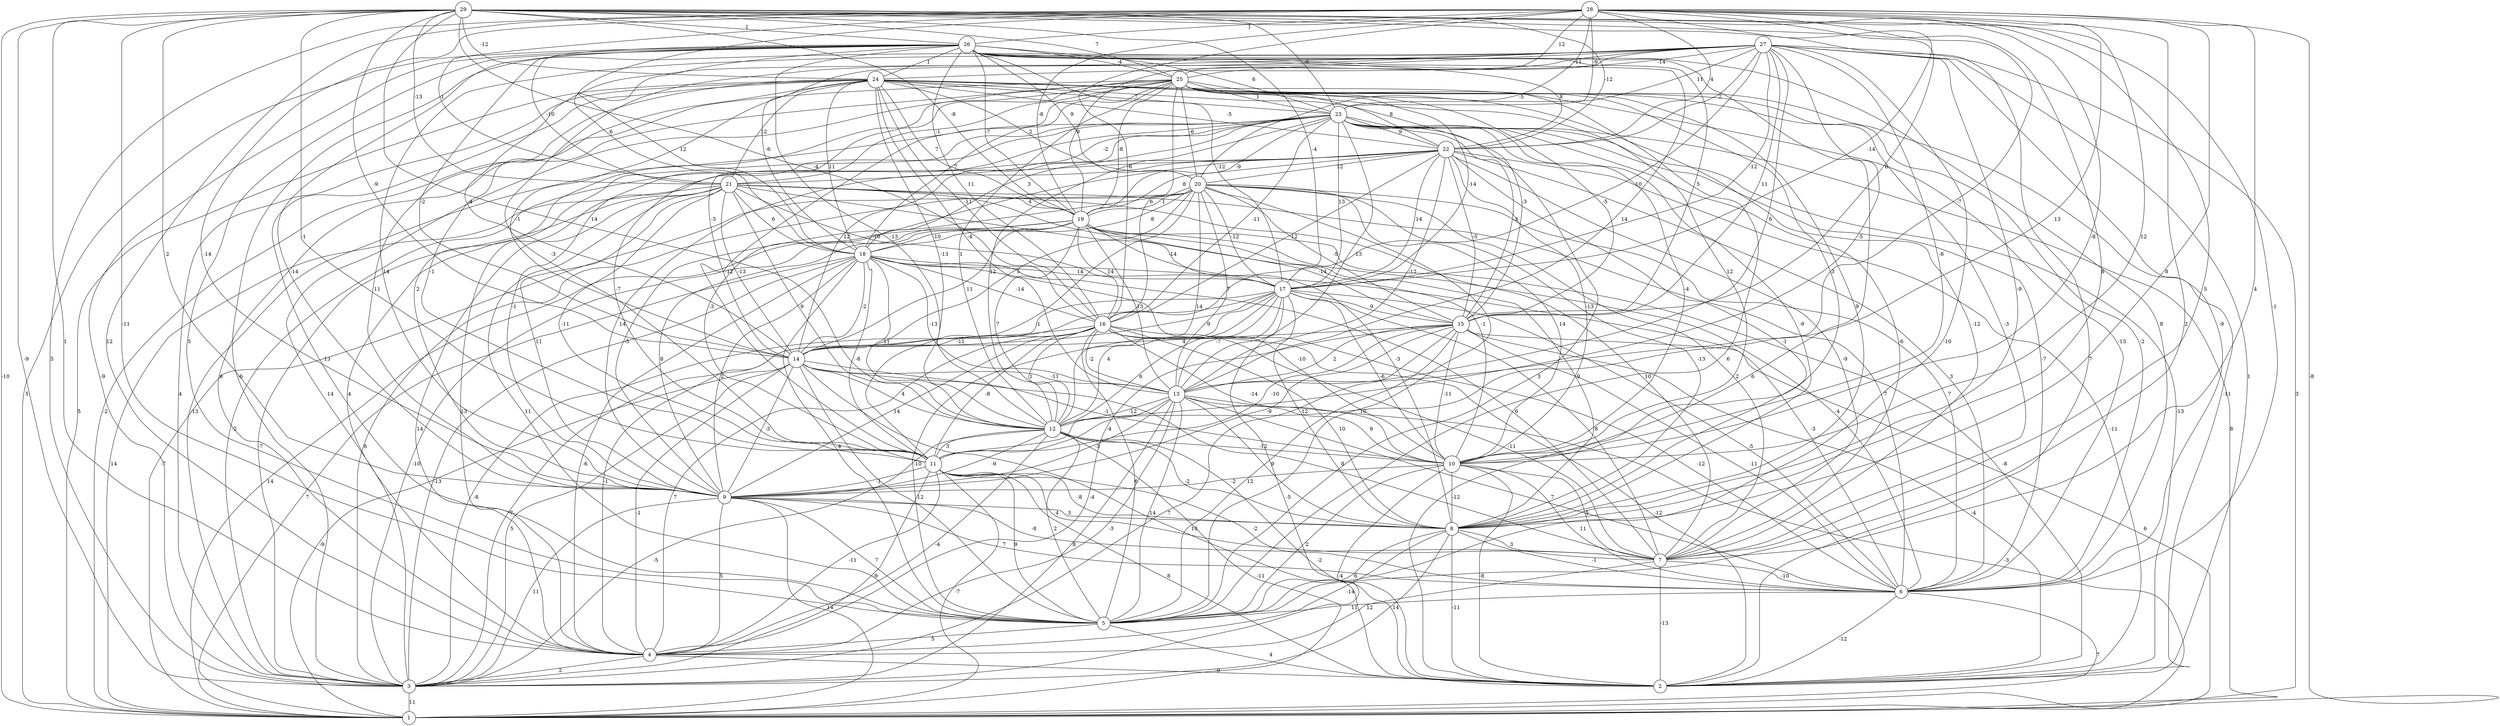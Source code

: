 graph { 
	 fontname="Helvetica,Arial,sans-serif" 
	 node [shape = circle]; 
	 29 -- 1 [label = "-10"];
	 29 -- 2 [label = "7"];
	 29 -- 3 [label = "-9"];
	 29 -- 4 [label = "1"];
	 29 -- 5 [label = "-11"];
	 29 -- 6 [label = "-1"];
	 29 -- 7 [label = "5"];
	 29 -- 8 [label = "8"];
	 29 -- 9 [label = "2"];
	 29 -- 10 [label = "-8"];
	 29 -- 11 [label = "-1"];
	 29 -- 12 [label = "14"];
	 29 -- 14 [label = "-9"];
	 29 -- 16 [label = "-4"];
	 29 -- 17 [label = "-4"];
	 29 -- 19 [label = "-8"];
	 29 -- 21 [label = "-13"];
	 29 -- 22 [label = "-12"];
	 29 -- 23 [label = "-6"];
	 29 -- 24 [label = "-12"];
	 29 -- 25 [label = "7"];
	 29 -- 26 [label = "1"];
	 28 -- 1 [label = "-8"];
	 28 -- 3 [label = "5"];
	 28 -- 4 [label = "12"];
	 28 -- 5 [label = "2"];
	 28 -- 7 [label = "4"];
	 28 -- 8 [label = "8"];
	 28 -- 9 [label = "-14"];
	 28 -- 10 [label = "12"];
	 28 -- 12 [label = "13"];
	 28 -- 13 [label = "-7"];
	 28 -- 15 [label = "6"];
	 28 -- 16 [label = "-6"];
	 28 -- 17 [label = "-14"];
	 28 -- 18 [label = "6"];
	 28 -- 19 [label = "-8"];
	 28 -- 20 [label = "-5"];
	 28 -- 21 [label = "1"];
	 28 -- 22 [label = "4"];
	 28 -- 23 [label = "-9"];
	 28 -- 25 [label = "12"];
	 28 -- 26 [label = "1"];
	 27 -- 1 [label = "3"];
	 27 -- 2 [label = "1"];
	 27 -- 3 [label = "-6"];
	 27 -- 5 [label = "-10"];
	 27 -- 6 [label = "-9"];
	 27 -- 8 [label = "-9"];
	 27 -- 9 [label = "14"];
	 27 -- 10 [label = "-8"];
	 27 -- 11 [label = "-3"];
	 27 -- 12 [label = "-5"];
	 27 -- 13 [label = "6"];
	 27 -- 14 [label = "-4"];
	 27 -- 15 [label = "11"];
	 27 -- 16 [label = "10"];
	 27 -- 17 [label = "-12"];
	 27 -- 18 [label = "-6"];
	 27 -- 19 [label = "9"];
	 27 -- 22 [label = "2"];
	 27 -- 23 [label = "11"];
	 27 -- 24 [label = "-11"];
	 27 -- 25 [label = "-14"];
	 26 -- 1 [label = "5"];
	 26 -- 2 [label = "6"];
	 26 -- 3 [label = "-9"];
	 26 -- 5 [label = "5"];
	 26 -- 6 [label = "8"];
	 26 -- 9 [label = "-14"];
	 26 -- 12 [label = "-13"];
	 26 -- 13 [label = "14"];
	 26 -- 14 [label = "-2"];
	 26 -- 15 [label = "5"];
	 26 -- 16 [label = "11"];
	 26 -- 17 [label = "-12"];
	 26 -- 18 [label = "12"];
	 26 -- 19 [label = "-7"];
	 26 -- 20 [label = "9"];
	 26 -- 21 [label = "-10"];
	 26 -- 22 [label = "8"];
	 26 -- 23 [label = "6"];
	 26 -- 24 [label = "1"];
	 26 -- 25 [label = "-4"];
	 25 -- 1 [label = "-2"];
	 25 -- 2 [label = "-11"];
	 25 -- 3 [label = "14"];
	 25 -- 4 [label = "6"];
	 25 -- 5 [label = "6"];
	 25 -- 6 [label = "-2"];
	 25 -- 7 [label = "-3"];
	 25 -- 8 [label = "9"];
	 25 -- 9 [label = "2"];
	 25 -- 10 [label = "3"];
	 25 -- 11 [label = "-12"];
	 25 -- 12 [label = "1"];
	 25 -- 14 [label = "-3"];
	 25 -- 15 [label = "-5"];
	 25 -- 16 [label = "6"];
	 25 -- 17 [label = "-14"];
	 25 -- 18 [label = "7"];
	 25 -- 19 [label = "-8"];
	 25 -- 20 [label = "-6"];
	 25 -- 21 [label = "-1"];
	 25 -- 22 [label = "8"];
	 25 -- 23 [label = "1"];
	 24 -- 1 [label = "5"];
	 24 -- 3 [label = "4"];
	 24 -- 5 [label = "13"];
	 24 -- 6 [label = "-13"];
	 24 -- 7 [label = "-12"];
	 24 -- 9 [label = "11"];
	 24 -- 10 [label = "12"];
	 24 -- 11 [label = "-1"];
	 24 -- 12 [label = "-13"];
	 24 -- 13 [label = "-4"];
	 24 -- 14 [label = "-1"];
	 24 -- 15 [label = "-3"];
	 24 -- 16 [label = "-11"];
	 24 -- 18 [label = "11"];
	 24 -- 19 [label = "7"];
	 24 -- 20 [label = "2"];
	 24 -- 21 [label = "12"];
	 24 -- 22 [label = "-5"];
	 24 -- 23 [label = "7"];
	 23 -- 1 [label = "8"];
	 23 -- 2 [label = "-13"];
	 23 -- 3 [label = "-13"];
	 23 -- 4 [label = "4"];
	 23 -- 5 [label = "3"];
	 23 -- 6 [label = "-7"];
	 23 -- 7 [label = "-6"];
	 23 -- 8 [label = "-9"];
	 23 -- 9 [label = "-1"];
	 23 -- 10 [label = "-4"];
	 23 -- 11 [label = "-7"];
	 23 -- 12 [label = "12"];
	 23 -- 13 [label = "-13"];
	 23 -- 14 [label = "12"];
	 23 -- 15 [label = "-3"];
	 23 -- 16 [label = "-11"];
	 23 -- 17 [label = "13"];
	 23 -- 18 [label = "3"];
	 23 -- 19 [label = "-9"];
	 23 -- 21 [label = "-2"];
	 23 -- 22 [label = "9"];
	 22 -- 2 [label = "-11"];
	 22 -- 3 [label = "-2"];
	 22 -- 4 [label = "13"];
	 22 -- 6 [label = "3"];
	 22 -- 7 [label = "-9"];
	 22 -- 8 [label = "-1"];
	 22 -- 9 [label = "14"];
	 22 -- 10 [label = "-13"];
	 22 -- 11 [label = "-3"];
	 22 -- 13 [label = "-12"];
	 22 -- 15 [label = "-5"];
	 22 -- 16 [label = "12"];
	 22 -- 17 [label = "14"];
	 22 -- 19 [label = "8"];
	 22 -- 20 [label = "12"];
	 21 -- 1 [label = "14"];
	 21 -- 3 [label = "-7"];
	 21 -- 4 [label = "14"];
	 21 -- 5 [label = "11"];
	 21 -- 6 [label = "7"];
	 21 -- 7 [label = "10"];
	 21 -- 8 [label = "-3"];
	 21 -- 9 [label = "11"];
	 21 -- 10 [label = "-1"];
	 21 -- 11 [label = "-11"];
	 21 -- 12 [label = "9"];
	 21 -- 14 [label = "-13"];
	 21 -- 17 [label = "-10"];
	 21 -- 18 [label = "6"];
	 21 -- 19 [label = "4"];
	 20 -- 1 [label = "-7"];
	 20 -- 3 [label = "6"];
	 20 -- 5 [label = "10"];
	 20 -- 6 [label = "7"];
	 20 -- 7 [label = "2"];
	 20 -- 8 [label = "-13"];
	 20 -- 9 [label = "-5"];
	 20 -- 10 [label = "14"];
	 20 -- 11 [label = "-1"];
	 20 -- 12 [label = "14"];
	 20 -- 13 [label = "7"];
	 20 -- 14 [label = "5"];
	 20 -- 15 [label = "-5"];
	 20 -- 17 [label = "-12"];
	 20 -- 18 [label = "8"];
	 20 -- 19 [label = "1"];
	 19 -- 1 [label = "14"];
	 19 -- 2 [label = "-8"];
	 19 -- 3 [label = "-10"];
	 19 -- 6 [label = "-4"];
	 19 -- 8 [label = "9"];
	 19 -- 9 [label = "8"];
	 19 -- 12 [label = "7"];
	 19 -- 13 [label = "13"];
	 19 -- 14 [label = "11"];
	 19 -- 15 [label = "-14"];
	 19 -- 16 [label = "14"];
	 19 -- 17 [label = "-14"];
	 19 -- 18 [label = "-10"];
	 18 -- 1 [label = "7"];
	 18 -- 3 [label = "-13"];
	 18 -- 4 [label = "-6"];
	 18 -- 5 [label = "-4"];
	 18 -- 6 [label = "-3"];
	 18 -- 7 [label = "6"];
	 18 -- 9 [label = "2"];
	 18 -- 10 [label = "-10"];
	 18 -- 11 [label = "-8"];
	 18 -- 12 [label = "11"];
	 18 -- 13 [label = "-13"];
	 18 -- 14 [label = "-2"];
	 18 -- 16 [label = "-14"];
	 18 -- 17 [label = "14"];
	 17 -- 2 [label = "-5"];
	 17 -- 3 [label = "-8"];
	 17 -- 4 [label = "-1"];
	 17 -- 5 [label = "-10"];
	 17 -- 6 [label = "-5"];
	 17 -- 7 [label = "8"];
	 17 -- 8 [label = "12"];
	 17 -- 10 [label = "-6"];
	 17 -- 11 [label = "6"];
	 17 -- 12 [label = "4"];
	 17 -- 13 [label = "-7"];
	 17 -- 14 [label = "9"];
	 17 -- 15 [label = "9"];
	 16 -- 2 [label = "-12"];
	 16 -- 3 [label = "7"];
	 16 -- 4 [label = "7"];
	 16 -- 5 [label = "6"];
	 16 -- 6 [label = "-12"];
	 16 -- 7 [label = "-11"];
	 16 -- 8 [label = "10"];
	 16 -- 9 [label = "14"];
	 16 -- 10 [label = "-14"];
	 16 -- 11 [label = "-8"];
	 16 -- 12 [label = "1"];
	 16 -- 13 [label = "-2"];
	 16 -- 14 [label = "-11"];
	 15 -- 1 [label = "6"];
	 15 -- 2 [label = "-4"];
	 15 -- 3 [label = "7"];
	 15 -- 4 [label = "-4"];
	 15 -- 5 [label = "12"];
	 15 -- 6 [label = "-11"];
	 15 -- 9 [label = "-9"];
	 15 -- 10 [label = "-11"];
	 15 -- 11 [label = "-10"];
	 15 -- 13 [label = "2"];
	 15 -- 14 [label = "4"];
	 14 -- 1 [label = "-9"];
	 14 -- 2 [label = "10"];
	 14 -- 3 [label = "5"];
	 14 -- 4 [label = "-1"];
	 14 -- 5 [label = "12"];
	 14 -- 7 [label = "8"];
	 14 -- 9 [label = "-3"];
	 14 -- 10 [label = "-1"];
	 14 -- 12 [label = "4"];
	 14 -- 13 [label = "-11"];
	 13 -- 1 [label = "-3"];
	 13 -- 3 [label = "8"];
	 13 -- 4 [label = "-3"];
	 13 -- 5 [label = "14"];
	 13 -- 6 [label = "7"];
	 13 -- 8 [label = "9"];
	 13 -- 9 [label = "-3"];
	 13 -- 10 [label = "9"];
	 13 -- 11 [label = "-4"];
	 13 -- 12 [label = "-12"];
	 12 -- 1 [label = "-11"];
	 12 -- 2 [label = "-2"];
	 12 -- 3 [label = "-5"];
	 12 -- 4 [label = "-4"];
	 12 -- 5 [label = "2"];
	 12 -- 8 [label = "-2"];
	 12 -- 9 [label = "-9"];
	 12 -- 10 [label = "-12"];
	 12 -- 11 [label = "3"];
	 11 -- 1 [label = "-7"];
	 11 -- 2 [label = "8"];
	 11 -- 3 [label = "-9"];
	 11 -- 4 [label = "-11"];
	 11 -- 5 [label = "9"];
	 11 -- 6 [label = "-2"];
	 11 -- 7 [label = "4"];
	 11 -- 8 [label = "-8"];
	 11 -- 9 [label = "-1"];
	 10 -- 2 [label = "-8"];
	 10 -- 3 [label = "-4"];
	 10 -- 5 [label = "2"];
	 10 -- 6 [label = "11"];
	 10 -- 7 [label = "5"];
	 10 -- 8 [label = "-12"];
	 10 -- 9 [label = "-2"];
	 9 -- 1 [label = "14"];
	 9 -- 3 [label = "11"];
	 9 -- 4 [label = "5"];
	 9 -- 5 [label = "7"];
	 9 -- 6 [label = "7"];
	 9 -- 7 [label = "-8"];
	 9 -- 8 [label = "3"];
	 8 -- 2 [label = "-11"];
	 8 -- 3 [label = "14"];
	 8 -- 4 [label = "-14"];
	 8 -- 5 [label = "6"];
	 8 -- 6 [label = "-1"];
	 8 -- 7 [label = "3"];
	 7 -- 2 [label = "-13"];
	 7 -- 4 [label = "12"];
	 7 -- 6 [label = "-10"];
	 6 -- 1 [label = "7"];
	 6 -- 2 [label = "-12"];
	 6 -- 5 [label = "11"];
	 5 -- 2 [label = "4"];
	 5 -- 4 [label = "5"];
	 4 -- 2 [label = "-9"];
	 4 -- 3 [label = "2"];
	 3 -- 1 [label = "11"];
	 1;
	 2;
	 3;
	 4;
	 5;
	 6;
	 7;
	 8;
	 9;
	 10;
	 11;
	 12;
	 13;
	 14;
	 15;
	 16;
	 17;
	 18;
	 19;
	 20;
	 21;
	 22;
	 23;
	 24;
	 25;
	 26;
	 27;
	 28;
	 29;
}
